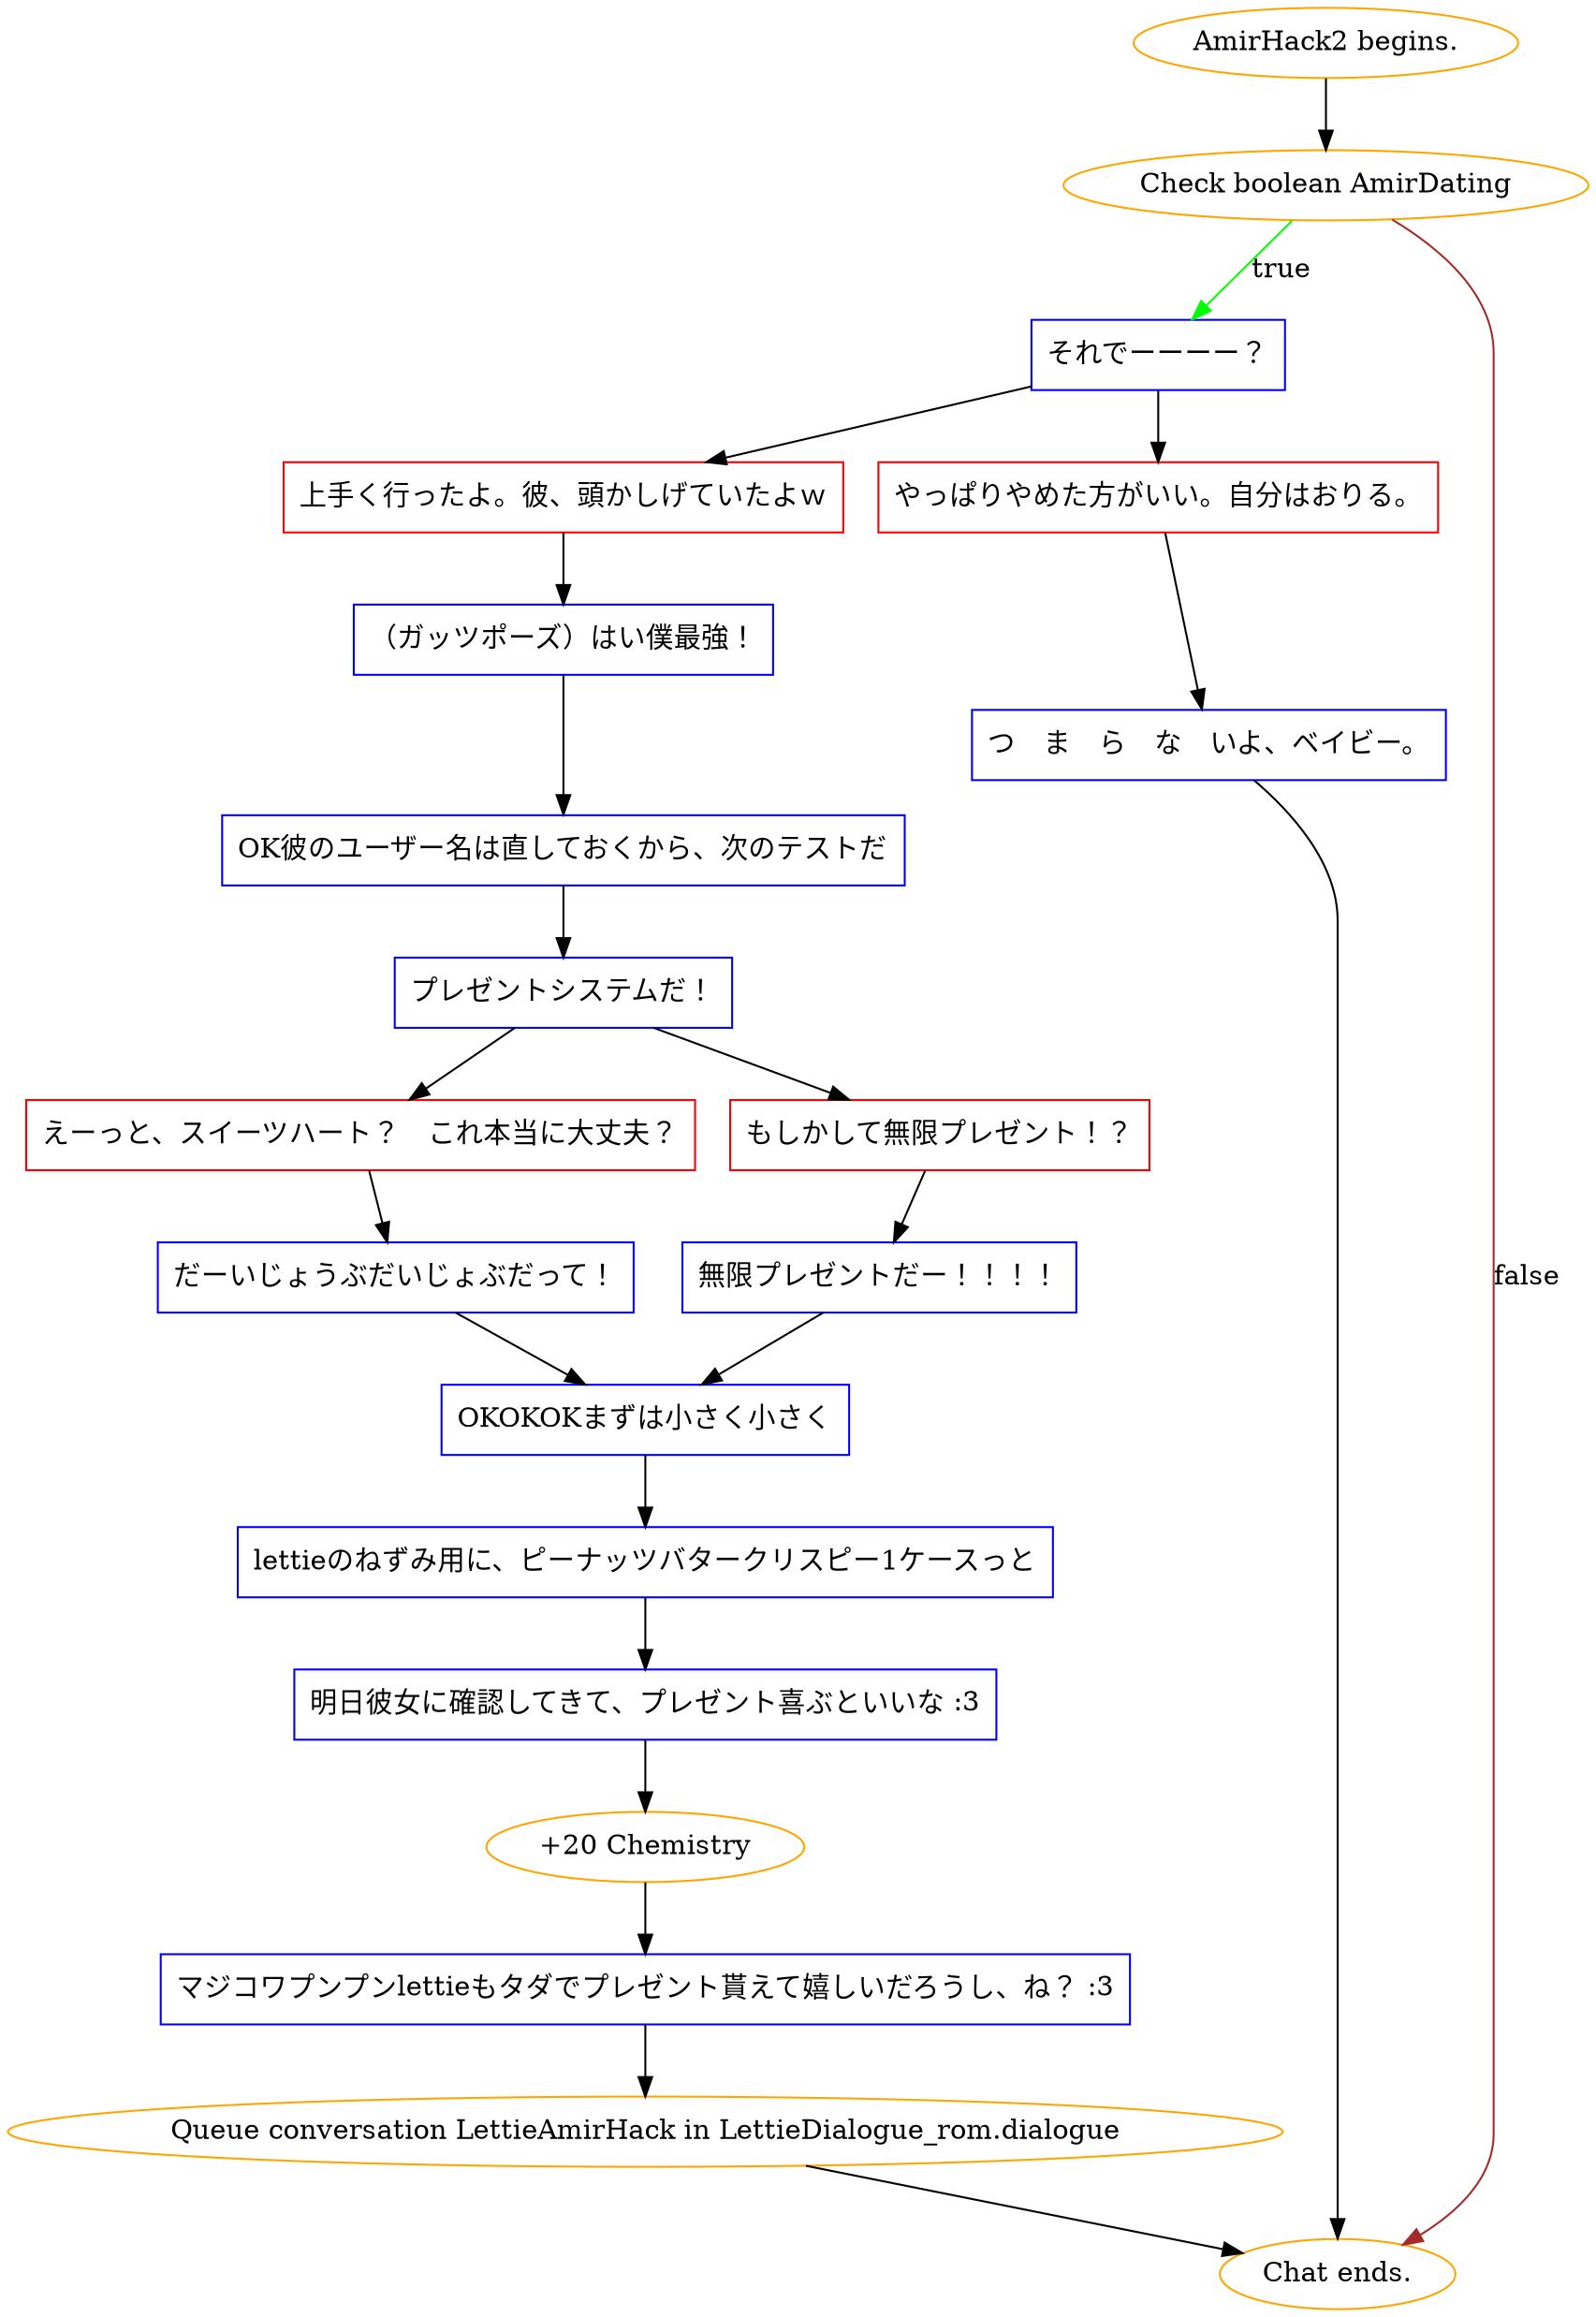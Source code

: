 digraph {
	"AmirHack2 begins." [color=orange];
		"AmirHack2 begins." -> j1974262334;
	j1974262334 [label="Check boolean AmirDating",color=orange];
		j1974262334 -> j2021249233 [label=true,color=green];
		j1974262334 -> "Chat ends." [label=false,color=brown];
	j2021249233 [label="それでーーーー？",shape=box,color=blue];
		j2021249233 -> j3589533557;
		j2021249233 -> j52453047;
	"Chat ends." [color=orange];
	j3589533557 [label="上手く行ったよ。彼、頭かしげていたよｗ",shape=box,color=red];
		j3589533557 -> j2171373977;
	j52453047 [label="やっぱりやめた方がいい。自分はおりる。",shape=box,color=red];
		j52453047 -> j4028875398;
	j2171373977 [label="（ガッツポーズ）はい僕最強！",shape=box,color=blue];
		j2171373977 -> j28991387;
	j4028875398 [label="つ　ま　ら　な　いよ、ベイビー。",shape=box,color=blue];
		j4028875398 -> "Chat ends.";
	j28991387 [label="OK彼のユーザー名は直しておくから、次のテストだ",shape=box,color=blue];
		j28991387 -> j757153283;
	j757153283 [label="プレゼントシステムだ！",shape=box,color=blue];
		j757153283 -> j3261748188;
		j757153283 -> j1596068452;
	j3261748188 [label="えーっと、スイーツハート？　これ本当に大丈夫？",shape=box,color=red];
		j3261748188 -> j3442062786;
	j1596068452 [label="もしかして無限プレゼント！？",shape=box,color=red];
		j1596068452 -> j3568697488;
	j3442062786 [label="だーいじょうぶだいじょぶだって！",shape=box,color=blue];
		j3442062786 -> j818012292;
	j3568697488 [label="無限プレゼントだー！！！！",shape=box,color=blue];
		j3568697488 -> j818012292;
	j818012292 [label="OKOKOKまずは小さく小さく",shape=box,color=blue];
		j818012292 -> j961196716;
	j961196716 [label="lettieのねずみ用に、ピーナッツバタークリスピー1ケースっと",shape=box,color=blue];
		j961196716 -> j233372463;
	j233372463 [label="明日彼女に確認してきて、プレゼント喜ぶといいな :3",shape=box,color=blue];
		j233372463 -> j1630594160;
	j1630594160 [label="+20 Chemistry",color=orange];
		j1630594160 -> j271626626;
	j271626626 [label="マジコワプンプンlettieもタダでプレゼント貰えて嬉しいだろうし、ね？ :3",shape=box,color=blue];
		j271626626 -> "Initiate conversation LettieAmirHack in LettieDialogue_rom.dialogue";
	"Initiate conversation LettieAmirHack in LettieDialogue_rom.dialogue" [label="Queue conversation LettieAmirHack in LettieDialogue_rom.dialogue",color=orange];
		"Initiate conversation LettieAmirHack in LettieDialogue_rom.dialogue" -> "Chat ends.";
}